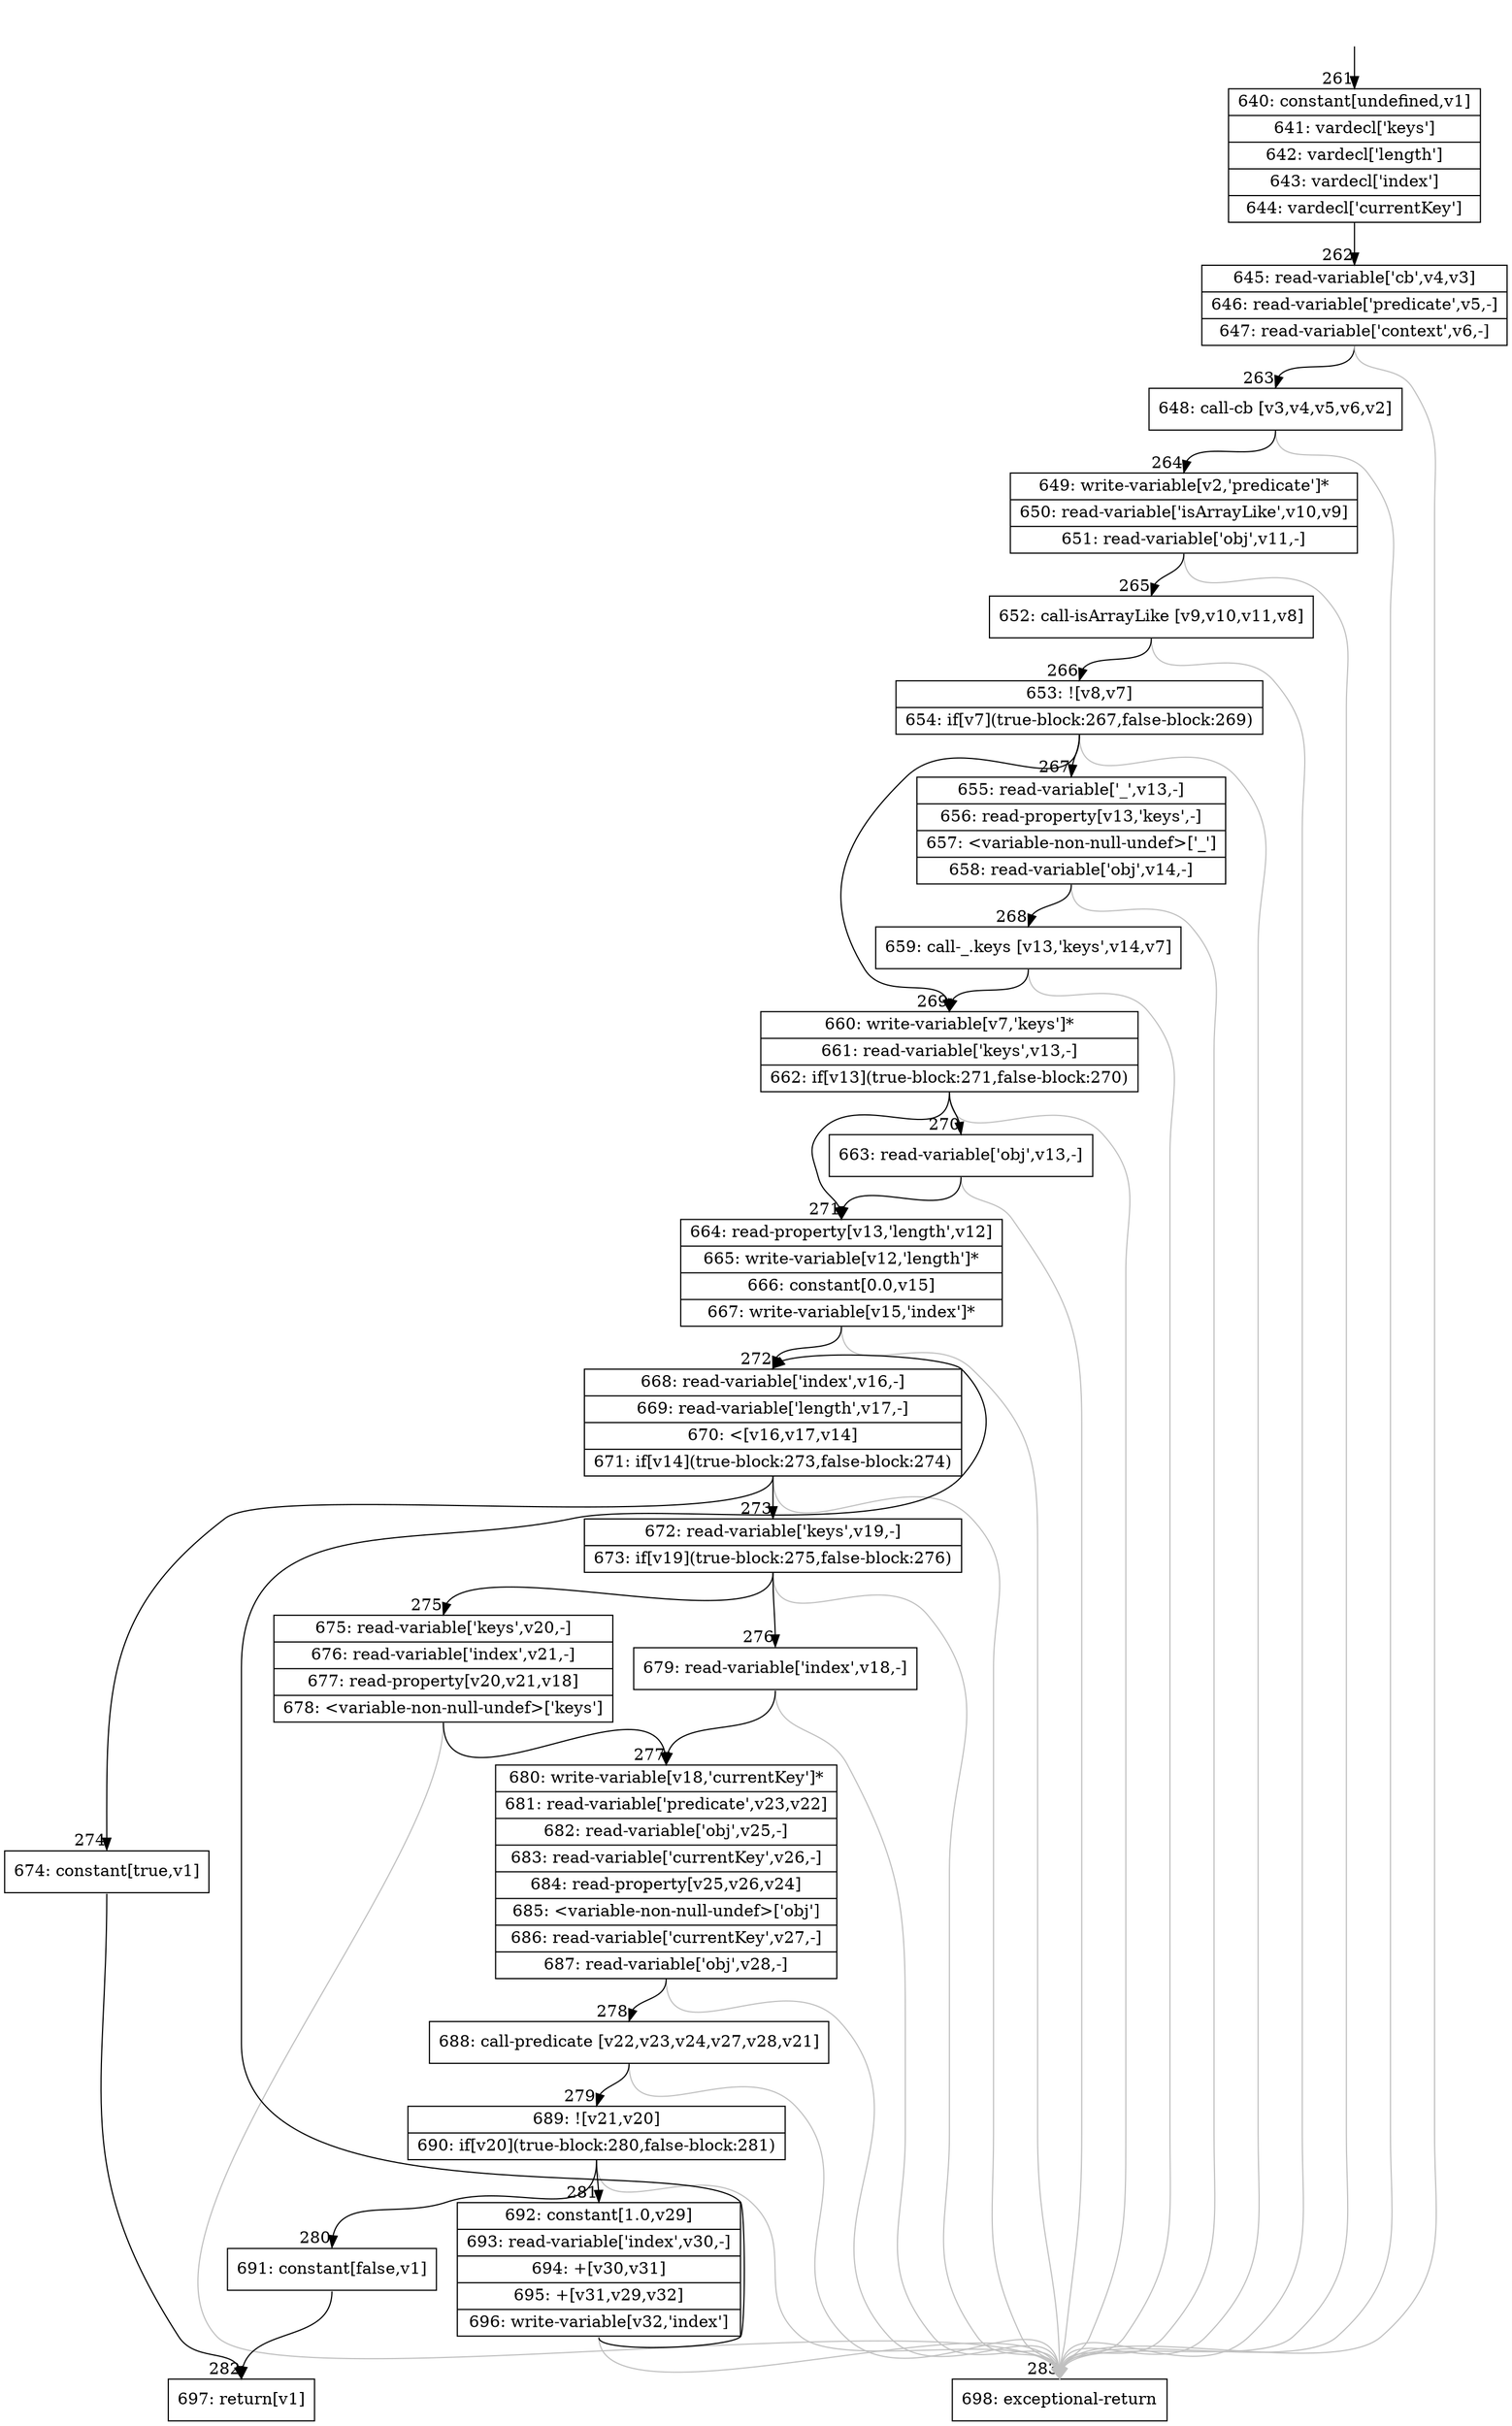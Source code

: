 digraph {
rankdir="TD"
BB_entry27[shape=none,label=""];
BB_entry27 -> BB261 [tailport=s, headport=n, headlabel="    261"]
BB261 [shape=record label="{640: constant[undefined,v1]|641: vardecl['keys']|642: vardecl['length']|643: vardecl['index']|644: vardecl['currentKey']}" ] 
BB261 -> BB262 [tailport=s, headport=n, headlabel="      262"]
BB262 [shape=record label="{645: read-variable['cb',v4,v3]|646: read-variable['predicate',v5,-]|647: read-variable['context',v6,-]}" ] 
BB262 -> BB263 [tailport=s, headport=n, headlabel="      263"]
BB262 -> BB283 [tailport=s, headport=n, color=gray, headlabel="      283"]
BB263 [shape=record label="{648: call-cb [v3,v4,v5,v6,v2]}" ] 
BB263 -> BB264 [tailport=s, headport=n, headlabel="      264"]
BB263 -> BB283 [tailport=s, headport=n, color=gray]
BB264 [shape=record label="{649: write-variable[v2,'predicate']*|650: read-variable['isArrayLike',v10,v9]|651: read-variable['obj',v11,-]}" ] 
BB264 -> BB265 [tailport=s, headport=n, headlabel="      265"]
BB264 -> BB283 [tailport=s, headport=n, color=gray]
BB265 [shape=record label="{652: call-isArrayLike [v9,v10,v11,v8]}" ] 
BB265 -> BB266 [tailport=s, headport=n, headlabel="      266"]
BB265 -> BB283 [tailport=s, headport=n, color=gray]
BB266 [shape=record label="{653: ![v8,v7]|654: if[v7](true-block:267,false-block:269)}" ] 
BB266 -> BB269 [tailport=s, headport=n, headlabel="      269"]
BB266 -> BB267 [tailport=s, headport=n, headlabel="      267"]
BB266 -> BB283 [tailport=s, headport=n, color=gray]
BB267 [shape=record label="{655: read-variable['_',v13,-]|656: read-property[v13,'keys',-]|657: \<variable-non-null-undef\>['_']|658: read-variable['obj',v14,-]}" ] 
BB267 -> BB268 [tailport=s, headport=n, headlabel="      268"]
BB267 -> BB283 [tailport=s, headport=n, color=gray]
BB268 [shape=record label="{659: call-_.keys [v13,'keys',v14,v7]}" ] 
BB268 -> BB269 [tailport=s, headport=n]
BB268 -> BB283 [tailport=s, headport=n, color=gray]
BB269 [shape=record label="{660: write-variable[v7,'keys']*|661: read-variable['keys',v13,-]|662: if[v13](true-block:271,false-block:270)}" ] 
BB269 -> BB271 [tailport=s, headport=n, headlabel="      271"]
BB269 -> BB270 [tailport=s, headport=n, headlabel="      270"]
BB269 -> BB283 [tailport=s, headport=n, color=gray]
BB270 [shape=record label="{663: read-variable['obj',v13,-]}" ] 
BB270 -> BB271 [tailport=s, headport=n]
BB270 -> BB283 [tailport=s, headport=n, color=gray]
BB271 [shape=record label="{664: read-property[v13,'length',v12]|665: write-variable[v12,'length']*|666: constant[0.0,v15]|667: write-variable[v15,'index']*}" ] 
BB271 -> BB272 [tailport=s, headport=n, headlabel="      272"]
BB271 -> BB283 [tailport=s, headport=n, color=gray]
BB272 [shape=record label="{668: read-variable['index',v16,-]|669: read-variable['length',v17,-]|670: \<[v16,v17,v14]|671: if[v14](true-block:273,false-block:274)}" ] 
BB272 -> BB273 [tailport=s, headport=n, headlabel="      273"]
BB272 -> BB274 [tailport=s, headport=n, headlabel="      274"]
BB272 -> BB283 [tailport=s, headport=n, color=gray]
BB273 [shape=record label="{672: read-variable['keys',v19,-]|673: if[v19](true-block:275,false-block:276)}" ] 
BB273 -> BB275 [tailport=s, headport=n, headlabel="      275"]
BB273 -> BB276 [tailport=s, headport=n, headlabel="      276"]
BB273 -> BB283 [tailport=s, headport=n, color=gray]
BB274 [shape=record label="{674: constant[true,v1]}" ] 
BB274 -> BB282 [tailport=s, headport=n, headlabel="      282"]
BB275 [shape=record label="{675: read-variable['keys',v20,-]|676: read-variable['index',v21,-]|677: read-property[v20,v21,v18]|678: \<variable-non-null-undef\>['keys']}" ] 
BB275 -> BB277 [tailport=s, headport=n, headlabel="      277"]
BB275 -> BB283 [tailport=s, headport=n, color=gray]
BB276 [shape=record label="{679: read-variable['index',v18,-]}" ] 
BB276 -> BB277 [tailport=s, headport=n]
BB276 -> BB283 [tailport=s, headport=n, color=gray]
BB277 [shape=record label="{680: write-variable[v18,'currentKey']*|681: read-variable['predicate',v23,v22]|682: read-variable['obj',v25,-]|683: read-variable['currentKey',v26,-]|684: read-property[v25,v26,v24]|685: \<variable-non-null-undef\>['obj']|686: read-variable['currentKey',v27,-]|687: read-variable['obj',v28,-]}" ] 
BB277 -> BB278 [tailport=s, headport=n, headlabel="      278"]
BB277 -> BB283 [tailport=s, headport=n, color=gray]
BB278 [shape=record label="{688: call-predicate [v22,v23,v24,v27,v28,v21]}" ] 
BB278 -> BB279 [tailport=s, headport=n, headlabel="      279"]
BB278 -> BB283 [tailport=s, headport=n, color=gray]
BB279 [shape=record label="{689: ![v21,v20]|690: if[v20](true-block:280,false-block:281)}" ] 
BB279 -> BB280 [tailport=s, headport=n, headlabel="      280"]
BB279 -> BB281 [tailport=s, headport=n, headlabel="      281"]
BB279 -> BB283 [tailport=s, headport=n, color=gray]
BB280 [shape=record label="{691: constant[false,v1]}" ] 
BB280 -> BB282 [tailport=s, headport=n]
BB281 [shape=record label="{692: constant[1.0,v29]|693: read-variable['index',v30,-]|694: +[v30,v31]|695: +[v31,v29,v32]|696: write-variable[v32,'index']}" ] 
BB281 -> BB272 [tailport=s, headport=n]
BB281 -> BB283 [tailport=s, headport=n, color=gray]
BB282 [shape=record label="{697: return[v1]}" ] 
BB283 [shape=record label="{698: exceptional-return}" ] 
//#$~ 247
}
